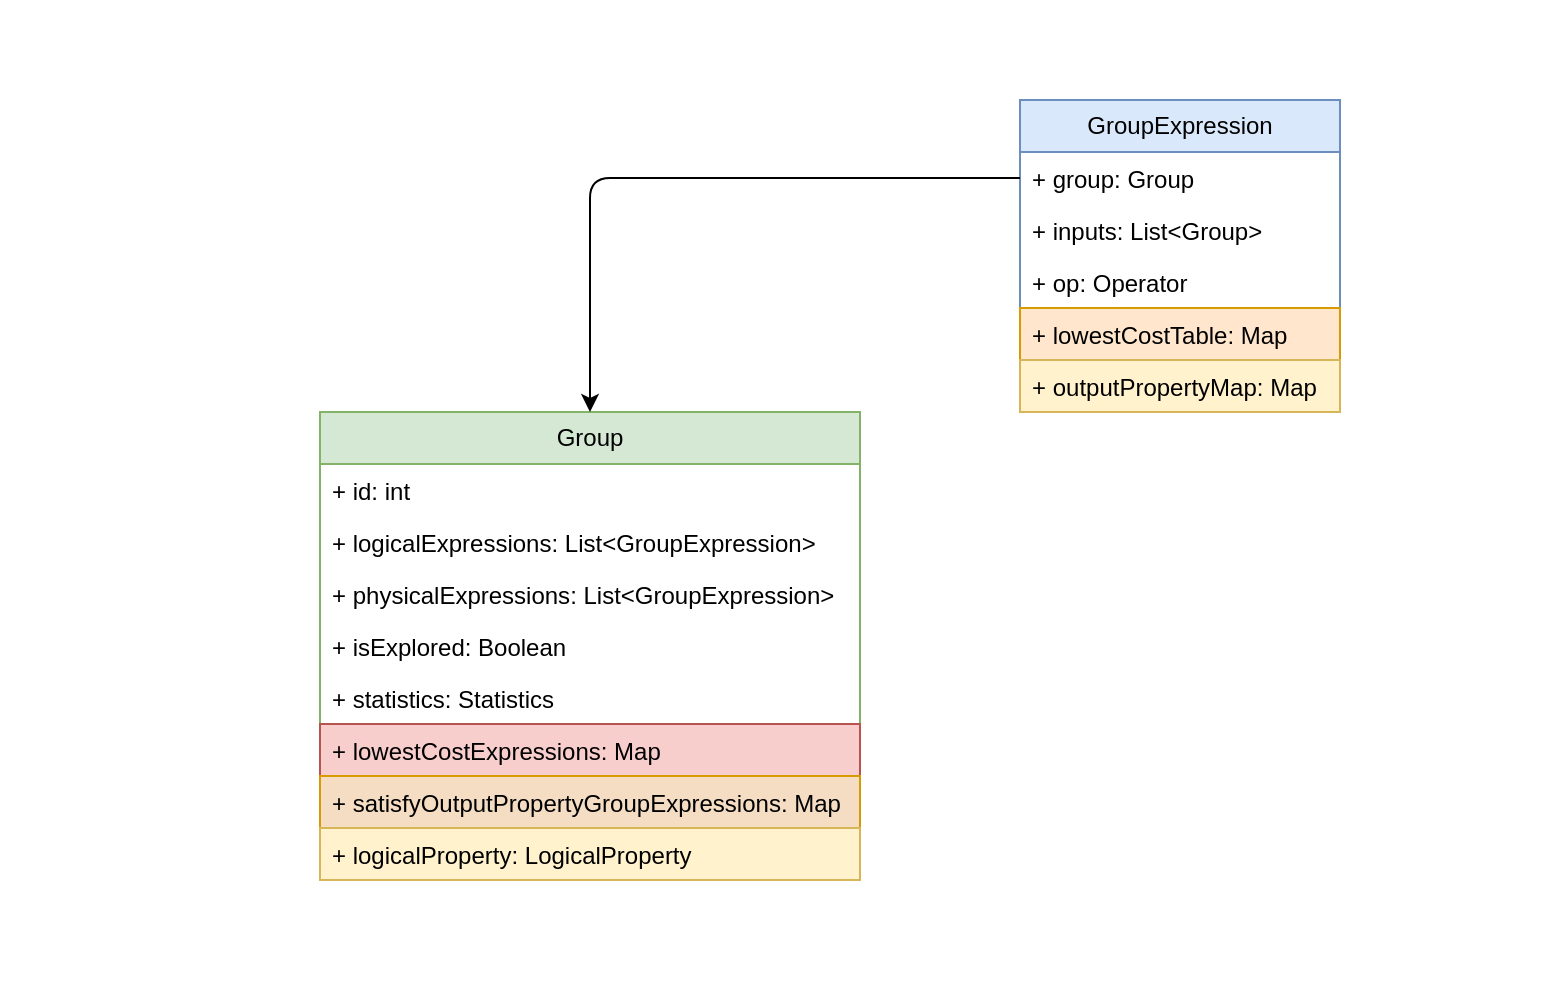 <mxfile version="22.0.4" type="device">
  <diagram name="第 1 页" id="Zs_b9-SCLN4L5sMhFIsF">
    <mxGraphModel dx="1728" dy="990" grid="1" gridSize="10" guides="1" tooltips="1" connect="1" arrows="1" fold="1" page="1" pageScale="1" pageWidth="827" pageHeight="1169" math="0" shadow="0">
      <root>
        <mxCell id="0" />
        <mxCell id="1" parent="0" />
        <mxCell id="SAqOzwLo7HVnvfnhfjXh-1" value="GroupExpression" style="swimlane;fontStyle=0;childLayout=stackLayout;horizontal=1;startSize=26;fillColor=#dae8fc;horizontalStack=0;resizeParent=1;resizeParentMax=0;resizeLast=0;collapsible=1;marginBottom=0;whiteSpace=wrap;html=1;strokeColor=#6c8ebf;" parent="1" vertex="1">
          <mxGeometry x="530" y="300" width="160" height="156" as="geometry" />
        </mxCell>
        <mxCell id="SAqOzwLo7HVnvfnhfjXh-2" value="+ group: Group" style="text;strokeColor=none;fillColor=none;align=left;verticalAlign=top;spacingLeft=4;spacingRight=4;overflow=hidden;rotatable=0;points=[[0,0.5],[1,0.5]];portConstraint=eastwest;whiteSpace=wrap;html=1;" parent="SAqOzwLo7HVnvfnhfjXh-1" vertex="1">
          <mxGeometry y="26" width="160" height="26" as="geometry" />
        </mxCell>
        <mxCell id="SAqOzwLo7HVnvfnhfjXh-3" value="+&amp;nbsp;inputs&lt;span style=&quot;background-color: initial;&quot;&gt;: List&amp;lt;&lt;/span&gt;Group&amp;gt;" style="text;strokeColor=none;fillColor=none;align=left;verticalAlign=top;spacingLeft=4;spacingRight=4;overflow=hidden;rotatable=0;points=[[0,0.5],[1,0.5]];portConstraint=eastwest;whiteSpace=wrap;html=1;" parent="SAqOzwLo7HVnvfnhfjXh-1" vertex="1">
          <mxGeometry y="52" width="160" height="26" as="geometry" />
        </mxCell>
        <mxCell id="SAqOzwLo7HVnvfnhfjXh-4" value="+&amp;nbsp;op&lt;span style=&quot;background-color: initial;&quot;&gt;: Operator&lt;/span&gt;" style="text;strokeColor=none;fillColor=none;align=left;verticalAlign=top;spacingLeft=4;spacingRight=4;overflow=hidden;rotatable=0;points=[[0,0.5],[1,0.5]];portConstraint=eastwest;whiteSpace=wrap;html=1;" parent="SAqOzwLo7HVnvfnhfjXh-1" vertex="1">
          <mxGeometry y="78" width="160" height="26" as="geometry" />
        </mxCell>
        <mxCell id="SAqOzwLo7HVnvfnhfjXh-5" value="+&amp;nbsp;lowestCostTable&lt;span style=&quot;background-color: initial;&quot;&gt;: Map&lt;/span&gt;" style="text;strokeColor=#d79b00;fillColor=#ffe6cc;align=left;verticalAlign=top;spacingLeft=4;spacingRight=4;overflow=hidden;rotatable=0;points=[[0,0.5],[1,0.5]];portConstraint=eastwest;whiteSpace=wrap;html=1;" parent="SAqOzwLo7HVnvfnhfjXh-1" vertex="1">
          <mxGeometry y="104" width="160" height="26" as="geometry" />
        </mxCell>
        <mxCell id="SAqOzwLo7HVnvfnhfjXh-6" value="+&amp;nbsp;outputPropertyMap&lt;span style=&quot;background-color: initial;&quot;&gt;: Map&lt;/span&gt;" style="text;strokeColor=#d6b656;fillColor=#fff2cc;align=left;verticalAlign=top;spacingLeft=4;spacingRight=4;overflow=hidden;rotatable=0;points=[[0,0.5],[1,0.5]];portConstraint=eastwest;whiteSpace=wrap;html=1;" parent="SAqOzwLo7HVnvfnhfjXh-1" vertex="1">
          <mxGeometry y="130" width="160" height="26" as="geometry" />
        </mxCell>
        <mxCell id="SAqOzwLo7HVnvfnhfjXh-7" value="Group" style="swimlane;fontStyle=0;childLayout=stackLayout;horizontal=1;startSize=26;fillColor=#d5e8d4;horizontalStack=0;resizeParent=1;resizeParentMax=0;resizeLast=0;collapsible=1;marginBottom=0;whiteSpace=wrap;html=1;strokeColor=#82b366;" parent="1" vertex="1">
          <mxGeometry x="180" y="456" width="270" height="234" as="geometry" />
        </mxCell>
        <mxCell id="SAqOzwLo7HVnvfnhfjXh-8" value="+ id: int" style="text;strokeColor=none;fillColor=none;align=left;verticalAlign=top;spacingLeft=4;spacingRight=4;overflow=hidden;rotatable=0;points=[[0,0.5],[1,0.5]];portConstraint=eastwest;whiteSpace=wrap;html=1;" parent="SAqOzwLo7HVnvfnhfjXh-7" vertex="1">
          <mxGeometry y="26" width="270" height="26" as="geometry" />
        </mxCell>
        <mxCell id="SAqOzwLo7HVnvfnhfjXh-9" value="+&amp;nbsp;logicalExpressions&lt;span style=&quot;background-color: initial;&quot;&gt;: List&amp;lt;&lt;/span&gt;GroupExpression&lt;span style=&quot;background-color: initial;&quot;&gt;&amp;gt;&lt;/span&gt;" style="text;strokeColor=none;fillColor=none;align=left;verticalAlign=top;spacingLeft=4;spacingRight=4;overflow=hidden;rotatable=0;points=[[0,0.5],[1,0.5]];portConstraint=eastwest;whiteSpace=wrap;html=1;" parent="SAqOzwLo7HVnvfnhfjXh-7" vertex="1">
          <mxGeometry y="52" width="270" height="26" as="geometry" />
        </mxCell>
        <mxCell id="SAqOzwLo7HVnvfnhfjXh-13" value="+&amp;nbsp;physicalExpressions&lt;span style=&quot;background-color: initial;&quot;&gt;: List&amp;lt;&lt;/span&gt;&lt;span style=&quot;background-color: initial;&quot;&gt;GroupExpression&lt;/span&gt;&lt;span style=&quot;background-color: initial;&quot;&gt;&amp;gt;&lt;/span&gt;" style="text;strokeColor=none;fillColor=none;align=left;verticalAlign=top;spacingLeft=4;spacingRight=4;overflow=hidden;rotatable=0;points=[[0,0.5],[1,0.5]];portConstraint=eastwest;whiteSpace=wrap;html=1;" parent="SAqOzwLo7HVnvfnhfjXh-7" vertex="1">
          <mxGeometry y="78" width="270" height="26" as="geometry" />
        </mxCell>
        <mxCell id="SAqOzwLo7HVnvfnhfjXh-10" value="+&amp;nbsp;isExplored&lt;span style=&quot;background-color: initial;&quot;&gt;: Boolean&lt;/span&gt;" style="text;strokeColor=none;fillColor=none;align=left;verticalAlign=top;spacingLeft=4;spacingRight=4;overflow=hidden;rotatable=0;points=[[0,0.5],[1,0.5]];portConstraint=eastwest;whiteSpace=wrap;html=1;" parent="SAqOzwLo7HVnvfnhfjXh-7" vertex="1">
          <mxGeometry y="104" width="270" height="26" as="geometry" />
        </mxCell>
        <mxCell id="SAqOzwLo7HVnvfnhfjXh-11" value="+&amp;nbsp;statistics&lt;span style=&quot;background-color: initial;&quot;&gt;:&amp;nbsp;&lt;/span&gt;Statistics" style="text;strokeColor=none;fillColor=none;align=left;verticalAlign=top;spacingLeft=4;spacingRight=4;overflow=hidden;rotatable=0;points=[[0,0.5],[1,0.5]];portConstraint=eastwest;whiteSpace=wrap;html=1;" parent="SAqOzwLo7HVnvfnhfjXh-7" vertex="1">
          <mxGeometry y="130" width="270" height="26" as="geometry" />
        </mxCell>
        <mxCell id="SAqOzwLo7HVnvfnhfjXh-12" value="+&amp;nbsp;lowestCostExpressions&lt;span style=&quot;background-color: initial;&quot;&gt;: Map&lt;/span&gt;" style="text;strokeColor=#b85450;fillColor=#f8cecc;align=left;verticalAlign=top;spacingLeft=4;spacingRight=4;overflow=hidden;rotatable=0;points=[[0,0.5],[1,0.5]];portConstraint=eastwest;whiteSpace=wrap;html=1;" parent="SAqOzwLo7HVnvfnhfjXh-7" vertex="1">
          <mxGeometry y="156" width="270" height="26" as="geometry" />
        </mxCell>
        <mxCell id="SAqOzwLo7HVnvfnhfjXh-14" value="+&amp;nbsp;satisfyOutputPropertyGroupExpressions&lt;span style=&quot;background-color: initial;&quot;&gt;: Map&lt;/span&gt;" style="text;strokeColor=#d79b00;fillColor=#F5DDC4;align=left;verticalAlign=top;spacingLeft=4;spacingRight=4;overflow=hidden;rotatable=0;points=[[0,0.5],[1,0.5]];portConstraint=eastwest;whiteSpace=wrap;html=1;" parent="SAqOzwLo7HVnvfnhfjXh-7" vertex="1">
          <mxGeometry y="182" width="270" height="26" as="geometry" />
        </mxCell>
        <mxCell id="SAqOzwLo7HVnvfnhfjXh-15" value="+&amp;nbsp;logicalProperty&lt;span style=&quot;background-color: initial;&quot;&gt;:&amp;nbsp;&lt;/span&gt;LogicalProperty" style="text;strokeColor=#d6b656;fillColor=#fff2cc;align=left;verticalAlign=top;spacingLeft=4;spacingRight=4;overflow=hidden;rotatable=0;points=[[0,0.5],[1,0.5]];portConstraint=eastwest;whiteSpace=wrap;html=1;" parent="SAqOzwLo7HVnvfnhfjXh-7" vertex="1">
          <mxGeometry y="208" width="270" height="26" as="geometry" />
        </mxCell>
        <mxCell id="SAqOzwLo7HVnvfnhfjXh-16" style="edgeStyle=orthogonalEdgeStyle;rounded=1;orthogonalLoop=1;jettySize=auto;html=1;exitX=0;exitY=0.5;exitDx=0;exitDy=0;" parent="1" source="SAqOzwLo7HVnvfnhfjXh-2" target="SAqOzwLo7HVnvfnhfjXh-7" edge="1">
          <mxGeometry relative="1" as="geometry" />
        </mxCell>
        <mxCell id="6iLHqIsyZmoDQYbCBp9A-1" value="" style="rounded=1;whiteSpace=wrap;html=1;fillColor=none;strokeColor=none;" vertex="1" parent="1">
          <mxGeometry x="20" y="250" width="780" height="490" as="geometry" />
        </mxCell>
      </root>
    </mxGraphModel>
  </diagram>
</mxfile>
